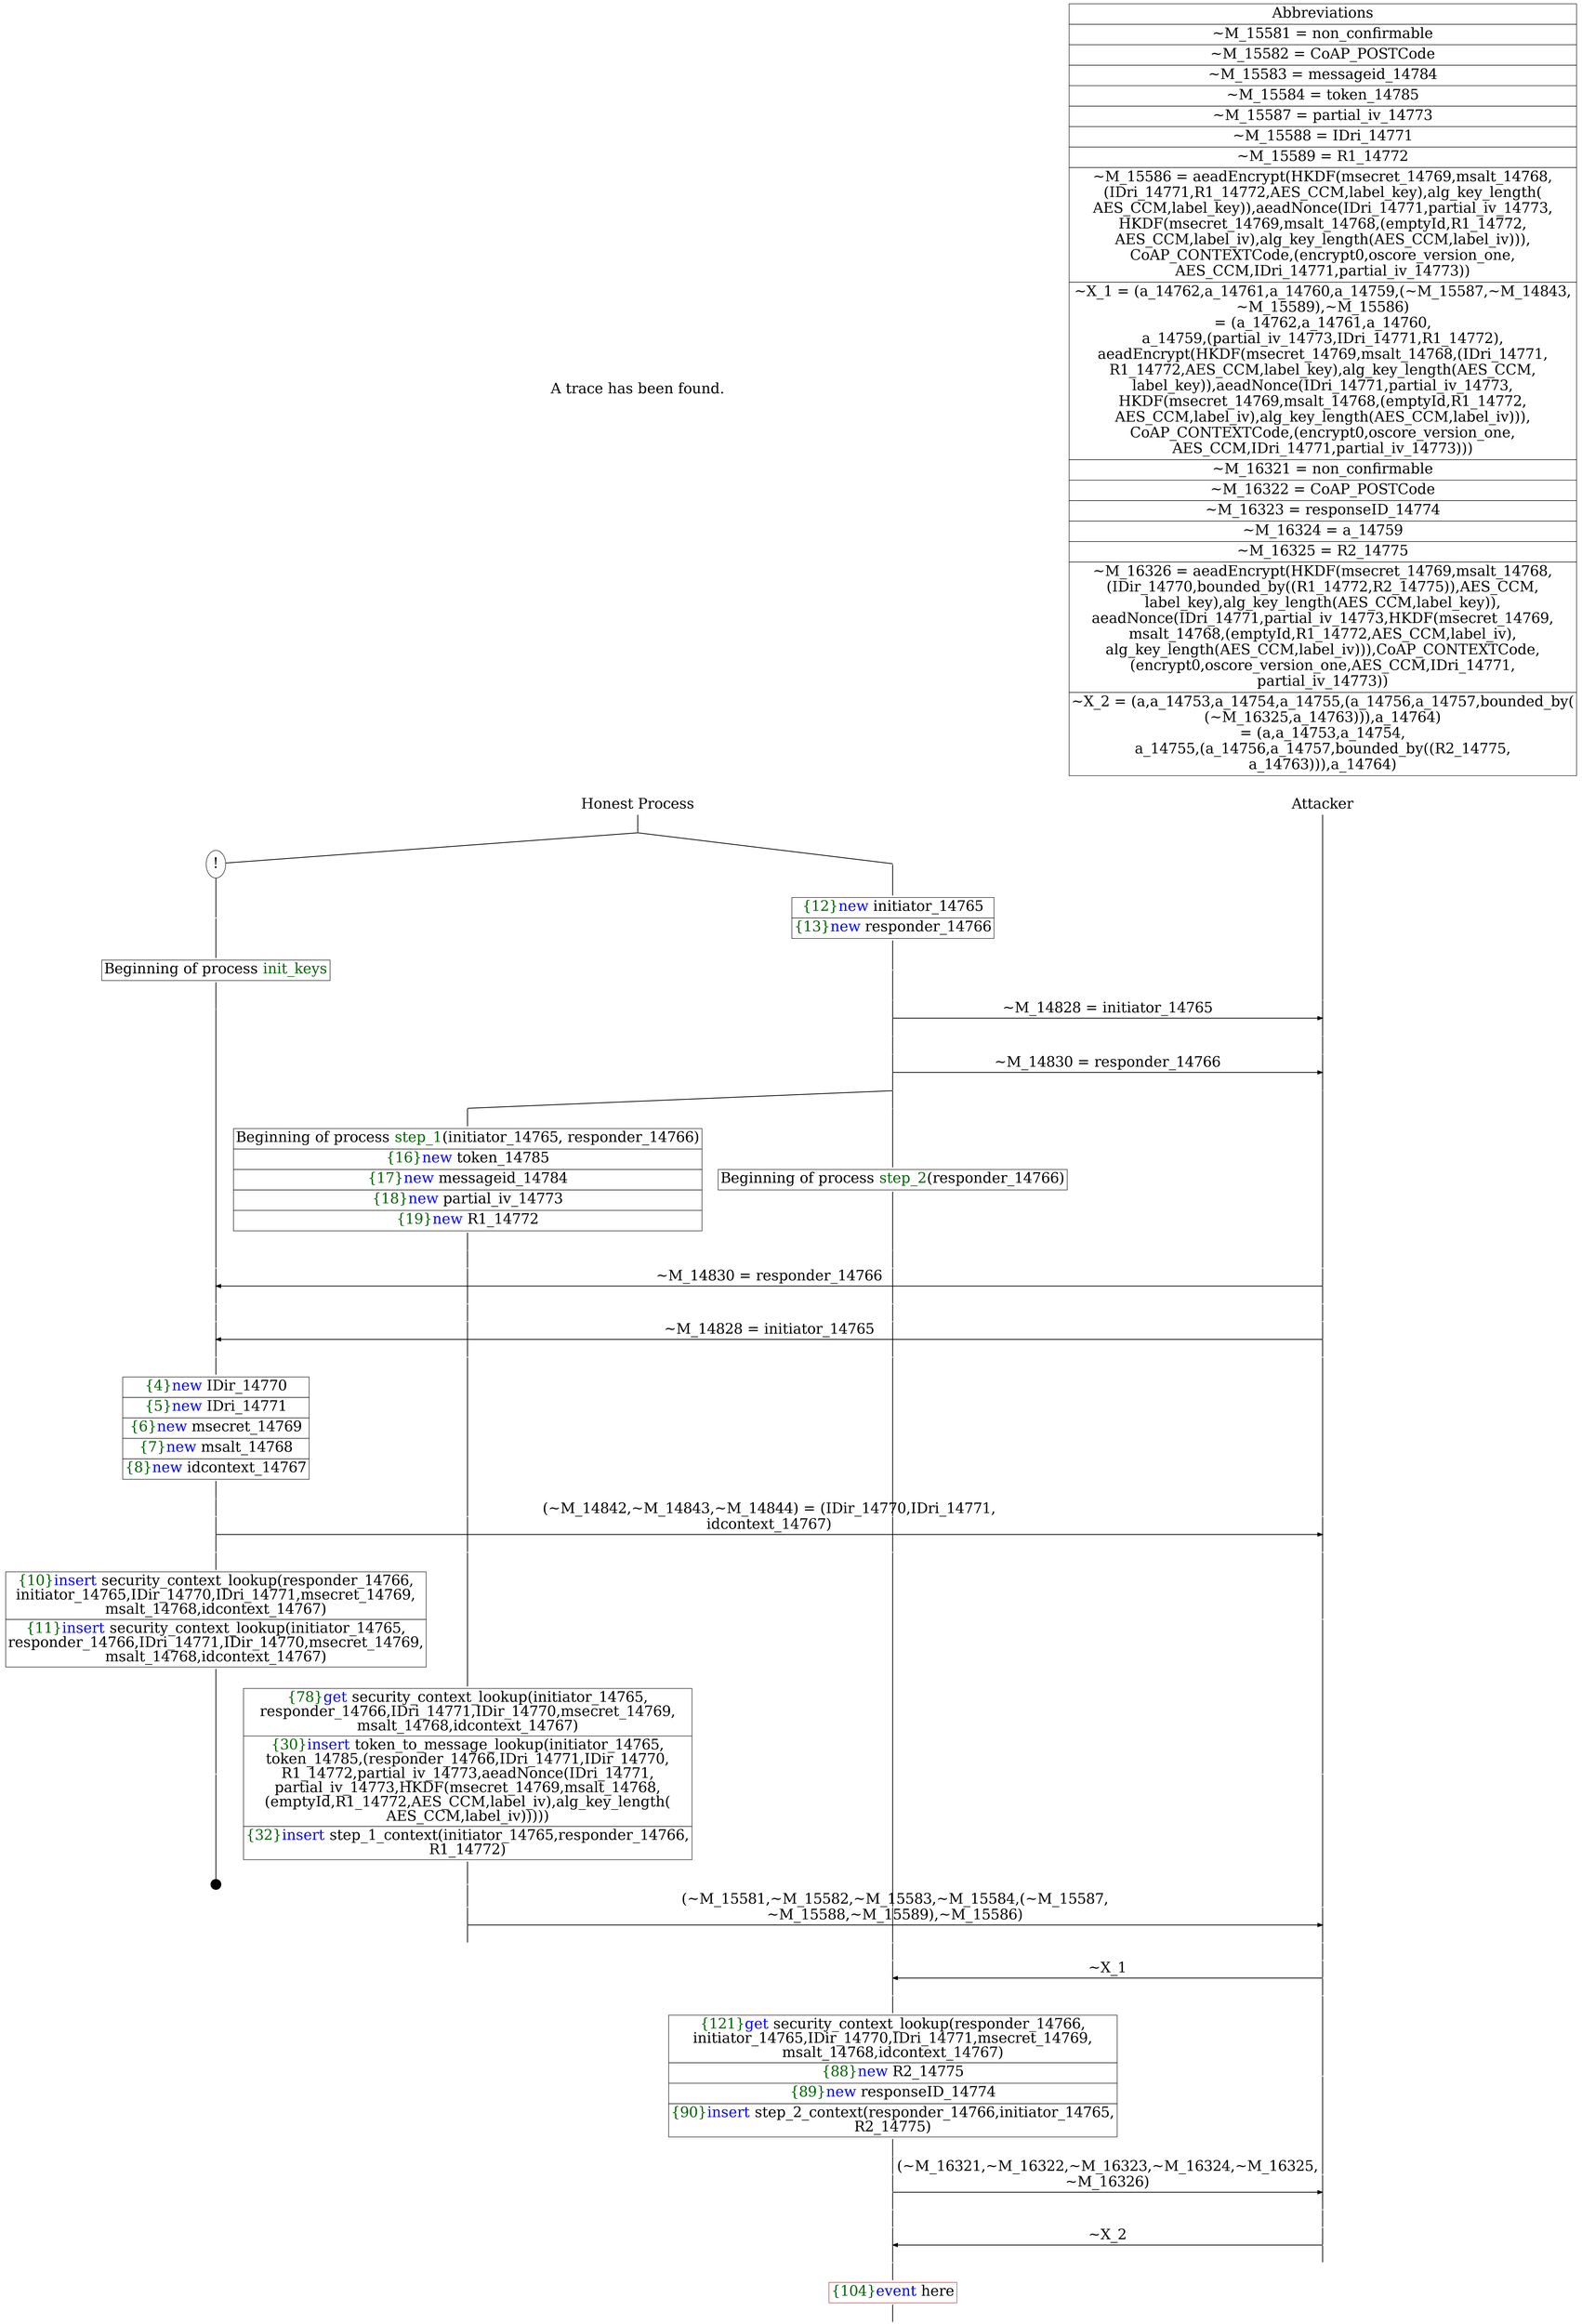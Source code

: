digraph {
graph [ordering = out]
edge [arrowhead = none, penwidth = 1.6, fontsize = 30]
node [shape = point, width = 0, height = 0, fontsize = 30]
Trace [label = <A trace has been found.<br/>
>, shape = plaintext]
P0__0 [label = "Honest Process", shape = plaintext]
P__0 [label = "Attacker", shape = plaintext]
Trace -> P0__0 [label = "", style = invisible, weight = 100]{rank = same; P0__0 P__0}
P0__0 -> P0__1 [label = <>, weight = 100]
/*RPar */
P0__1 -> P0_1__1 [label = <>]
P0__1 -> P0_0__1 [label = <>]
P0__1 [label = "", fixedsize = false, width = 0, height = 0, shape = none]
{rank = same; P0_0__1 P0_1__1}
P0_0__1 -> P0_0__2 [label = <>, weight = 100]
P0_0__2 [shape = plaintext, label = <<TABLE BORDER="0" CELLBORDER="1" CELLSPACING="0" CELLPADDING="4"> <TR><TD><FONT COLOR="darkgreen">{12}</FONT><FONT COLOR="blue">new </FONT>initiator_14765</TD></TR><TR><TD><FONT COLOR="darkgreen">{13}</FONT><FONT COLOR="blue">new </FONT>responder_14766</TD></TR></TABLE>>]
P0_0__2 -> P0_0__3 [label = <>, weight = 100]
P0_0__3 -> P0_0__4 [label = <>, weight = 100]
P__0 -> P__1 [label = <>, weight = 100]
{rank = same; P__1 P0_0__4}
P0_0__4 -> P0_0__5 [label = <>, weight = 100]
P__1 -> P__2 [label = <>, weight = 100]
{rank = same; P__2 P0_0__5}
P0_0__5 -> P__2 [label = <~M_14828 = initiator_14765>, arrowhead = normal]
P0_0__5 -> P0_0__6 [label = <>, weight = 100]
P__2 -> P__3 [label = <>, weight = 100]
{rank = same; P__3 P0_0__6}
P0_0__6 -> P0_0__7 [label = <>, weight = 100]
P__3 -> P__4 [label = <>, weight = 100]
{rank = same; P__4 P0_0__7}
P0_0__7 -> P0_0__8 [label = <>, weight = 100]
P__4 -> P__5 [label = <>, weight = 100]
{rank = same; P__5 P0_0__8}
P0_0__8 -> P__5 [label = <~M_14830 = responder_14766>, arrowhead = normal]
P0_0__8 -> P0_0__9 [label = <>, weight = 100]
P__5 -> P__6 [label = <>, weight = 100]
{rank = same; P__6 P0_0__9}
/*RPar */
P0_0__9 -> P0_0_1__9 [label = <>]
P0_0__9 -> P0_0_0__9 [label = <>]
P0_0__9 [label = "", fixedsize = false, width = 0, height = 0, shape = none]
{rank = same; P0_0_0__9 P0_0_1__9}
P0_0_0__9 -> P0_0_0__10 [label = <>, weight = 100]
P0_0_0__10 [shape = plaintext, label = <<TABLE BORDER="0" CELLBORDER="1" CELLSPACING="0" CELLPADDING="4"> <TR><TD>Beginning of process <FONT COLOR="darkgreen">step_2</FONT>(responder_14766)</TD></TR></TABLE>>]
P0_0_0__10 -> P0_0_0__11 [label = <>, weight = 100]
P0_0_1__9 -> P0_0_1__10 [label = <>, weight = 100]
P0_0_1__10 [shape = plaintext, label = <<TABLE BORDER="0" CELLBORDER="1" CELLSPACING="0" CELLPADDING="4"> <TR><TD>Beginning of process <FONT COLOR="darkgreen">step_1</FONT>(initiator_14765, responder_14766)<br/>
</TD></TR><TR><TD><FONT COLOR="darkgreen">{16}</FONT><FONT COLOR="blue">new </FONT>token_14785</TD></TR><TR><TD><FONT COLOR="darkgreen">{17}</FONT><FONT COLOR="blue">new </FONT>messageid_14784</TD></TR><TR><TD><FONT COLOR="darkgreen">{18}</FONT><FONT COLOR="blue">new </FONT>partial_iv_14773</TD></TR><TR><TD><FONT COLOR="darkgreen">{19}</FONT><FONT COLOR="blue">new </FONT>R1_14772</TD></TR></TABLE>>]
P0_0_1__10 -> P0_0_1__11 [label = <>, weight = 100]
P0_1__1 [label = "!", shape = ellipse]
P0_1_0__1 [label = "", fixedsize = false, width = 0, height = 0, shape = none]
P0_1__1 -> P0_1_0__1 [label = <>, weight = 100]
P0_1_0__1 -> P0_1_0__2 [label = <>, weight = 100]
P0_1_0__2 [shape = plaintext, label = <<TABLE BORDER="0" CELLBORDER="1" CELLSPACING="0" CELLPADDING="4"> <TR><TD>Beginning of process <FONT COLOR="darkgreen">init_keys</FONT></TD></TR></TABLE>>]
P0_1_0__2 -> P0_1_0__3 [label = <>, weight = 100]
P0_1_0__3 -> P0_1_0__4 [label = <>, weight = 100]
P0_0_1__11 -> P0_0_1__12 [label = <>, weight = 100]
P0_0_0__11 -> P0_0_0__12 [label = <>, weight = 100]
P__6 -> P__7 [label = <>, weight = 100]
{rank = same; P__7 P0_0_0__12 P0_0_1__12 P0_1_0__4}
P0_1_0__4 -> P0_1_0__5 [label = <>, weight = 100]
P__7 -> P__8 [label = <>, weight = 100]
{rank = same; P__8 P0_1_0__5}
P0_1_0__5 -> P__8 [label = <~M_14830 = responder_14766>, dir = back, arrowhead = normal]
P0_1_0__5 -> P0_1_0__6 [label = <>, weight = 100]
P0_0_1__12 -> P0_0_1__13 [label = <>, weight = 100]
P0_0_0__12 -> P0_0_0__13 [label = <>, weight = 100]
P__8 -> P__9 [label = <>, weight = 100]
{rank = same; P__9 P0_0_0__13 P0_0_1__13 P0_1_0__6}
P0_1_0__6 -> P0_1_0__7 [label = <>, weight = 100]
P0_0_1__13 -> P0_0_1__14 [label = <>, weight = 100]
P0_0_0__13 -> P0_0_0__14 [label = <>, weight = 100]
P__9 -> P__10 [label = <>, weight = 100]
{rank = same; P__10 P0_0_0__14 P0_0_1__14 P0_1_0__7}
P0_1_0__7 -> P0_1_0__8 [label = <>, weight = 100]
P__10 -> P__11 [label = <>, weight = 100]
{rank = same; P__11 P0_1_0__8}
P0_1_0__8 -> P__11 [label = <~M_14828 = initiator_14765>, dir = back, arrowhead = normal]
P0_1_0__8 -> P0_1_0__9 [label = <>, weight = 100]
P0_0_1__14 -> P0_0_1__15 [label = <>, weight = 100]
P0_0_0__14 -> P0_0_0__15 [label = <>, weight = 100]
P__11 -> P__12 [label = <>, weight = 100]
{rank = same; P__12 P0_0_0__15 P0_0_1__15 P0_1_0__9}
P0_1_0__9 -> P0_1_0__10 [label = <>, weight = 100]
P0_1_0__10 [shape = plaintext, label = <<TABLE BORDER="0" CELLBORDER="1" CELLSPACING="0" CELLPADDING="4"> <TR><TD><FONT COLOR="darkgreen">{4}</FONT><FONT COLOR="blue">new </FONT>IDir_14770</TD></TR><TR><TD><FONT COLOR="darkgreen">{5}</FONT><FONT COLOR="blue">new </FONT>IDri_14771</TD></TR><TR><TD><FONT COLOR="darkgreen">{6}</FONT><FONT COLOR="blue">new </FONT>msecret_14769</TD></TR><TR><TD><FONT COLOR="darkgreen">{7}</FONT><FONT COLOR="blue">new </FONT>msalt_14768</TD></TR><TR><TD><FONT COLOR="darkgreen">{8}</FONT><FONT COLOR="blue">new </FONT>idcontext_14767</TD></TR></TABLE>>]
P0_1_0__10 -> P0_1_0__11 [label = <>, weight = 100]
P0_1_0__11 -> P0_1_0__12 [label = <>, weight = 100]
P0_0_1__15 -> P0_0_1__16 [label = <>, weight = 100]
P0_0_0__15 -> P0_0_0__16 [label = <>, weight = 100]
P__12 -> P__13 [label = <>, weight = 100]
{rank = same; P__13 P0_0_0__16 P0_0_1__16 P0_1_0__12}
P0_1_0__12 -> P0_1_0__13 [label = <>, weight = 100]
P__13 -> P__14 [label = <>, weight = 100]
{rank = same; P__14 P0_1_0__13}
P0_1_0__13 -> P__14 [label = <(~M_14842,~M_14843,~M_14844) = (IDir_14770,IDri_14771,<br/>
idcontext_14767)>, arrowhead = normal]
P0_1_0__13 -> P0_1_0__14 [label = <>, weight = 100]
P0_0_1__16 -> P0_0_1__17 [label = <>, weight = 100]
P0_0_0__16 -> P0_0_0__17 [label = <>, weight = 100]
P__14 -> P__15 [label = <>, weight = 100]
{rank = same; P__15 P0_0_0__17 P0_0_1__17 P0_1_0__14}
P0_1_0__14 -> P0_1_0__15 [label = <>, weight = 100]
P0_1_0__15 [shape = plaintext, label = <<TABLE BORDER="0" CELLBORDER="1" CELLSPACING="0" CELLPADDING="4"> <TR><TD><FONT COLOR="darkgreen">{10}</FONT><FONT COLOR="blue">insert </FONT>security_context_lookup(responder_14766,<br/>
initiator_14765,IDir_14770,IDri_14771,msecret_14769,<br/>
msalt_14768,idcontext_14767)</TD></TR><TR><TD><FONT COLOR="darkgreen">{11}</FONT><FONT COLOR="blue">insert </FONT>security_context_lookup(initiator_14765,<br/>
responder_14766,IDri_14771,IDir_14770,msecret_14769,<br/>
msalt_14768,idcontext_14767)</TD></TR></TABLE>>]
P0_1_0__15 -> P0_1_0__16 [label = <>, weight = 100]
P__15 -> P__16 [label = <>, weight = 100]
{rank = same; P__16 P0_1_0__15}
P0_1_0__17 [label = "", width = 0.3, height = 0.3]
P0_1_0__16 -> P0_1_0__17 [label = <>, weight = 100]
P0_0_1__17 -> P0_0_1__18 [label = <>, weight = 100]
P0_0_1__18 [shape = plaintext, label = <<TABLE BORDER="0" CELLBORDER="1" CELLSPACING="0" CELLPADDING="4"> <TR><TD><FONT COLOR="darkgreen">{78}</FONT><FONT COLOR="blue">get </FONT>security_context_lookup(initiator_14765,<br/>
responder_14766,IDri_14771,IDir_14770,msecret_14769,<br/>
msalt_14768,idcontext_14767)</TD></TR><TR><TD><FONT COLOR="darkgreen">{30}</FONT><FONT COLOR="blue">insert </FONT>token_to_message_lookup(initiator_14765,<br/>
token_14785,(responder_14766,IDri_14771,IDir_14770,<br/>
R1_14772,partial_iv_14773,aeadNonce(IDri_14771,<br/>
partial_iv_14773,HKDF(msecret_14769,msalt_14768,<br/>
(emptyId,R1_14772,AES_CCM,label_iv),alg_key_length(<br/>
AES_CCM,label_iv)))))</TD></TR><TR><TD><FONT COLOR="darkgreen">{32}</FONT><FONT COLOR="blue">insert </FONT>step_1_context(initiator_14765,responder_14766,<br/>
R1_14772)</TD></TR></TABLE>>]
P0_0_1__18 -> P0_0_1__19 [label = <>, weight = 100]
P__16 -> P__17 [label = <>, weight = 100]
{rank = same; P__17 P0_0_1__18}
P0_0_1__19 -> P0_0_1__20 [label = <>, weight = 100]
P0_0_0__17 -> P0_0_0__18 [label = <>, weight = 100]
P__17 -> P__18 [label = <>, weight = 100]
{rank = same; P__18 P0_0_0__18 P0_0_1__20}
P0_0_1__20 -> P0_0_1__21 [label = <>, weight = 100]
P__18 -> P__19 [label = <>, weight = 100]
{rank = same; P__19 P0_0_1__21}
P0_0_1__21 -> P__19 [label = <(~M_15581,~M_15582,~M_15583,~M_15584,(~M_15587,<br/>
~M_15588,~M_15589),~M_15586)>, arrowhead = normal]
P0_0_1__21 -> P0_0_1__22 [label = <>, weight = 100]
P0_0_0__18 -> P0_0_0__19 [label = <>, weight = 100]
P__19 -> P__20 [label = <>, weight = 100]
{rank = same; P__20 P0_0_0__19 P0_0_1__22}
P0_0_0__19 -> P0_0_0__20 [label = <>, weight = 100]
P__20 -> P__21 [label = <>, weight = 100]
{rank = same; P__21 P0_0_0__20}
P0_0_0__20 -> P0_0_0__21 [label = <>, weight = 100]
P__21 -> P__22 [label = <>, weight = 100]
{rank = same; P__22 P0_0_0__21}
P0_0_0__21 -> P__22 [label = <~X_1>, dir = back, arrowhead = normal]
P0_0_0__21 -> P0_0_0__22 [label = <>, weight = 100]
P__22 -> P__23 [label = <>, weight = 100]
{rank = same; P__23 P0_0_0__22}
P0_0_0__22 -> P0_0_0__23 [label = <>, weight = 100]
P0_0_0__23 [shape = plaintext, label = <<TABLE BORDER="0" CELLBORDER="1" CELLSPACING="0" CELLPADDING="4"> <TR><TD><FONT COLOR="darkgreen">{121}</FONT><FONT COLOR="blue">get </FONT>security_context_lookup(responder_14766,<br/>
initiator_14765,IDir_14770,IDri_14771,msecret_14769,<br/>
msalt_14768,idcontext_14767)</TD></TR><TR><TD><FONT COLOR="darkgreen">{88}</FONT><FONT COLOR="blue">new </FONT>R2_14775</TD></TR><TR><TD><FONT COLOR="darkgreen">{89}</FONT><FONT COLOR="blue">new </FONT>responseID_14774</TD></TR><TR><TD><FONT COLOR="darkgreen">{90}</FONT><FONT COLOR="blue">insert </FONT>step_2_context(responder_14766,initiator_14765,<br/>
R2_14775)</TD></TR></TABLE>>]
P0_0_0__23 -> P0_0_0__24 [label = <>, weight = 100]
P__23 -> P__24 [label = <>, weight = 100]
{rank = same; P__24 P0_0_0__23}
P0_0_0__24 -> P0_0_0__25 [label = <>, weight = 100]
P__24 -> P__25 [label = <>, weight = 100]
{rank = same; P__25 P0_0_0__25}
P0_0_0__25 -> P0_0_0__26 [label = <>, weight = 100]
P__25 -> P__26 [label = <>, weight = 100]
{rank = same; P__26 P0_0_0__26}
P0_0_0__26 -> P__26 [label = <(~M_16321,~M_16322,~M_16323,~M_16324,~M_16325,<br/>
~M_16326)>, arrowhead = normal]
P0_0_0__26 -> P0_0_0__27 [label = <>, weight = 100]
P__26 -> P__27 [label = <>, weight = 100]
{rank = same; P__27 P0_0_0__27}
P0_0_0__27 -> P0_0_0__28 [label = <>, weight = 100]
P__27 -> P__28 [label = <>, weight = 100]
{rank = same; P__28 P0_0_0__28}
P0_0_0__28 -> P0_0_0__29 [label = <>, weight = 100]
P__28 -> P__29 [label = <>, weight = 100]
{rank = same; P__29 P0_0_0__29}
P0_0_0__29 -> P__29 [label = <~X_2>, dir = back, arrowhead = normal]
P0_0_0__29 -> P0_0_0__30 [label = <>, weight = 100]
P__29 -> P__30 [label = <>, weight = 100]
{rank = same; P__30 P0_0_0__30}
P0_0_0__30 -> P0_0_0__31 [label = <>, weight = 100]
P0_0_0__31 [color = red, shape = plaintext, label = <<TABLE BORDER="0" CELLBORDER="1" CELLSPACING="0" CELLPADDING="4"> <TR><TD><FONT COLOR="darkgreen">{104}</FONT><FONT COLOR="blue">event</FONT> here</TD></TR></TABLE>>]
P0_0_0__31 -> P0_0_0__32 [label = <>, weight = 100]
Abbrev [shape = plaintext, label = <<TABLE BORDER="0" CELLBORDER="1" CELLSPACING="0" CELLPADDING="4"><TR> <TD> Abbreviations </TD></TR><TR><TD>~M_15581 = non_confirmable</TD></TR><TR><TD>~M_15582 = CoAP_POSTCode</TD></TR><TR><TD>~M_15583 = messageid_14784</TD></TR><TR><TD>~M_15584 = token_14785</TD></TR><TR><TD>~M_15587 = partial_iv_14773</TD></TR><TR><TD>~M_15588 = IDri_14771</TD></TR><TR><TD>~M_15589 = R1_14772</TD></TR><TR><TD>~M_15586 = aeadEncrypt(HKDF(msecret_14769,msalt_14768,<br/>
(IDri_14771,R1_14772,AES_CCM,label_key),alg_key_length(<br/>
AES_CCM,label_key)),aeadNonce(IDri_14771,partial_iv_14773,<br/>
HKDF(msecret_14769,msalt_14768,(emptyId,R1_14772,<br/>
AES_CCM,label_iv),alg_key_length(AES_CCM,label_iv))),<br/>
CoAP_CONTEXTCode,(encrypt0,oscore_version_one,<br/>
AES_CCM,IDri_14771,partial_iv_14773))</TD></TR><TR><TD>~X_1 = (a_14762,a_14761,a_14760,a_14759,(~M_15587,~M_14843,<br/>
~M_15589),~M_15586)<br/>
= (a_14762,a_14761,a_14760,<br/>
a_14759,(partial_iv_14773,IDri_14771,R1_14772),<br/>
aeadEncrypt(HKDF(msecret_14769,msalt_14768,(IDri_14771,<br/>
R1_14772,AES_CCM,label_key),alg_key_length(AES_CCM,<br/>
label_key)),aeadNonce(IDri_14771,partial_iv_14773,<br/>
HKDF(msecret_14769,msalt_14768,(emptyId,R1_14772,<br/>
AES_CCM,label_iv),alg_key_length(AES_CCM,label_iv))),<br/>
CoAP_CONTEXTCode,(encrypt0,oscore_version_one,<br/>
AES_CCM,IDri_14771,partial_iv_14773)))</TD></TR><TR><TD>~M_16321 = non_confirmable</TD></TR><TR><TD>~M_16322 = CoAP_POSTCode</TD></TR><TR><TD>~M_16323 = responseID_14774</TD></TR><TR><TD>~M_16324 = a_14759</TD></TR><TR><TD>~M_16325 = R2_14775</TD></TR><TR><TD>~M_16326 = aeadEncrypt(HKDF(msecret_14769,msalt_14768,<br/>
(IDir_14770,bounded_by((R1_14772,R2_14775)),AES_CCM,<br/>
label_key),alg_key_length(AES_CCM,label_key)),<br/>
aeadNonce(IDri_14771,partial_iv_14773,HKDF(msecret_14769,<br/>
msalt_14768,(emptyId,R1_14772,AES_CCM,label_iv),<br/>
alg_key_length(AES_CCM,label_iv))),CoAP_CONTEXTCode,<br/>
(encrypt0,oscore_version_one,AES_CCM,IDri_14771,<br/>
partial_iv_14773))</TD></TR><TR><TD>~X_2 = (a,a_14753,a_14754,a_14755,(a_14756,a_14757,bounded_by(<br/>
(~M_16325,a_14763))),a_14764)<br/>
= (a,a_14753,a_14754,<br/>
a_14755,(a_14756,a_14757,bounded_by((R2_14775,<br/>
a_14763))),a_14764)</TD></TR></TABLE>>]Abbrev -> P__0 [style = invisible, weight =100]}